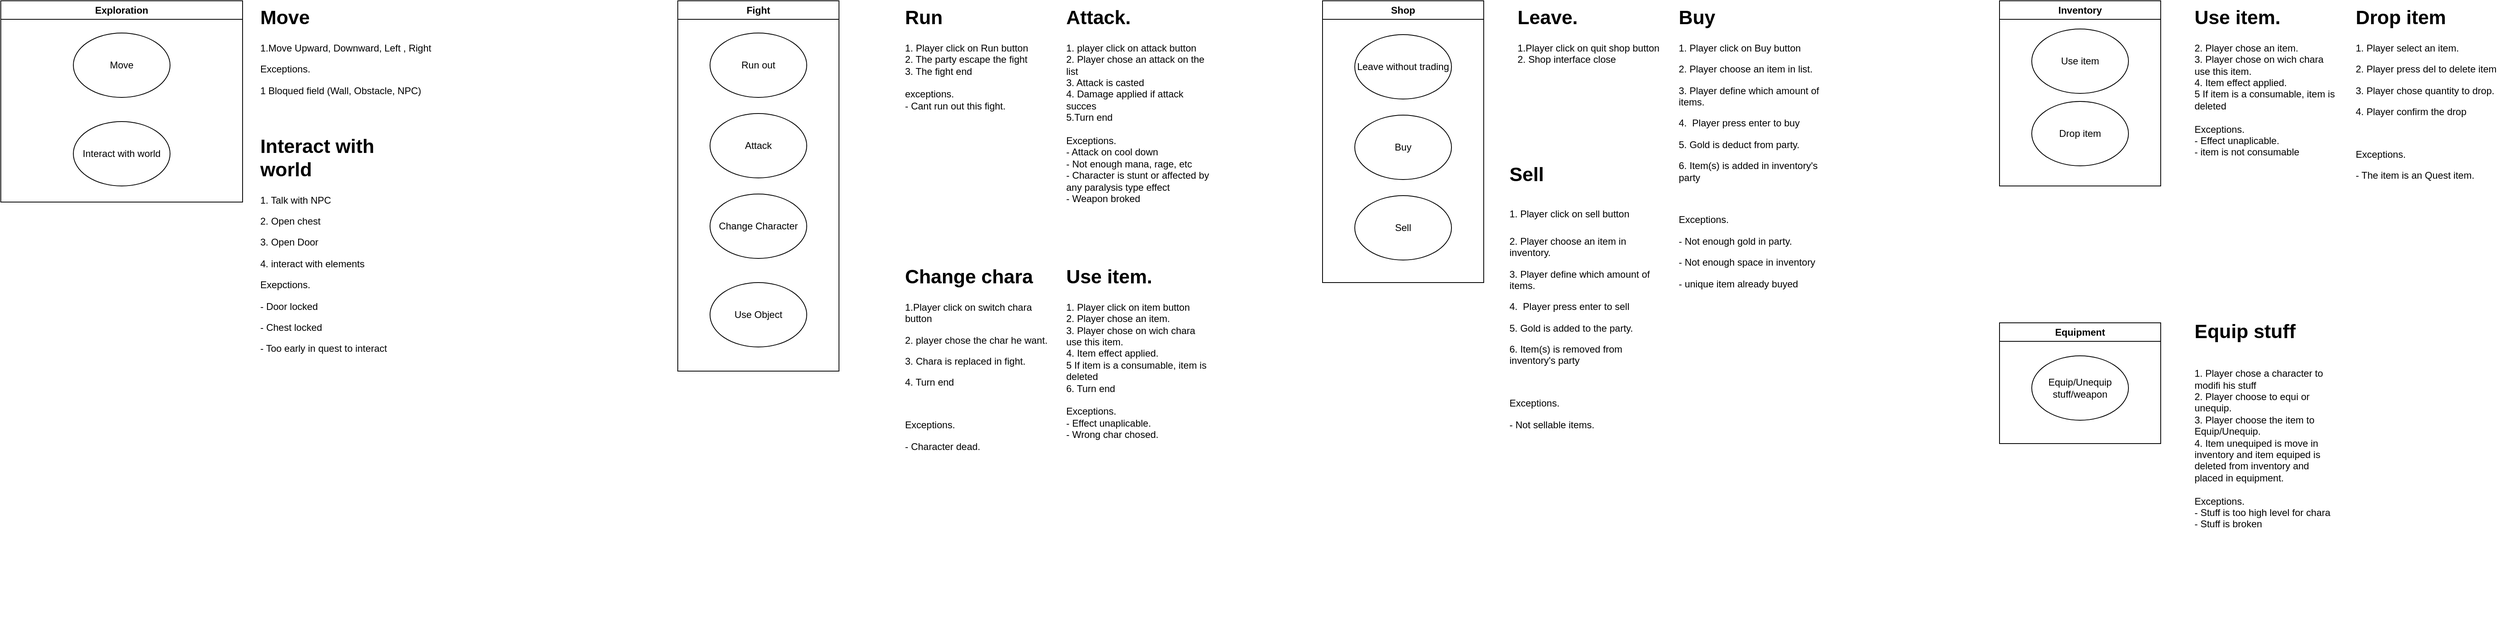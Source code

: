 <mxfile version="24.2.5" type="device">
  <diagram name="Page-1" id="x0_igtPXV6naOGxpov4l">
    <mxGraphModel dx="2277" dy="1473" grid="1" gridSize="10" guides="1" tooltips="1" connect="1" arrows="1" fold="1" page="1" pageScale="1" pageWidth="827" pageHeight="1169" math="0" shadow="0">
      <root>
        <mxCell id="0" />
        <mxCell id="1" parent="0" />
        <mxCell id="2QnAGt9f6g5Ijg59R1Jx-1" value="Exploration" style="swimlane;whiteSpace=wrap;html=1;" vertex="1" parent="1">
          <mxGeometry x="40" y="40" width="300" height="250" as="geometry" />
        </mxCell>
        <mxCell id="2QnAGt9f6g5Ijg59R1Jx-6" value="Move" style="ellipse;whiteSpace=wrap;html=1;" vertex="1" parent="2QnAGt9f6g5Ijg59R1Jx-1">
          <mxGeometry x="90" y="40" width="120" height="80" as="geometry" />
        </mxCell>
        <mxCell id="2QnAGt9f6g5Ijg59R1Jx-7" value="Interact with world" style="ellipse;whiteSpace=wrap;html=1;" vertex="1" parent="2QnAGt9f6g5Ijg59R1Jx-1">
          <mxGeometry x="90" y="150" width="120" height="80" as="geometry" />
        </mxCell>
        <mxCell id="2QnAGt9f6g5Ijg59R1Jx-2" value="Fight" style="swimlane;whiteSpace=wrap;html=1;" vertex="1" parent="1">
          <mxGeometry x="880" y="40" width="200" height="460" as="geometry" />
        </mxCell>
        <mxCell id="2QnAGt9f6g5Ijg59R1Jx-12" value="Run out" style="ellipse;whiteSpace=wrap;html=1;" vertex="1" parent="2QnAGt9f6g5Ijg59R1Jx-2">
          <mxGeometry x="40" y="40" width="120" height="80" as="geometry" />
        </mxCell>
        <mxCell id="2QnAGt9f6g5Ijg59R1Jx-13" value="Attack" style="ellipse;whiteSpace=wrap;html=1;" vertex="1" parent="2QnAGt9f6g5Ijg59R1Jx-2">
          <mxGeometry x="40" y="140" width="120" height="80" as="geometry" />
        </mxCell>
        <mxCell id="2QnAGt9f6g5Ijg59R1Jx-14" value="Change Character" style="ellipse;whiteSpace=wrap;html=1;" vertex="1" parent="2QnAGt9f6g5Ijg59R1Jx-2">
          <mxGeometry x="40" y="240" width="120" height="80" as="geometry" />
        </mxCell>
        <mxCell id="2QnAGt9f6g5Ijg59R1Jx-15" value="Use Object" style="ellipse;whiteSpace=wrap;html=1;" vertex="1" parent="2QnAGt9f6g5Ijg59R1Jx-2">
          <mxGeometry x="40" y="350" width="120" height="80" as="geometry" />
        </mxCell>
        <mxCell id="2QnAGt9f6g5Ijg59R1Jx-3" value="Shop" style="swimlane;whiteSpace=wrap;html=1;" vertex="1" parent="1">
          <mxGeometry x="1680" y="40" width="200" height="350" as="geometry" />
        </mxCell>
        <mxCell id="2QnAGt9f6g5Ijg59R1Jx-20" value="Buy" style="ellipse;whiteSpace=wrap;html=1;" vertex="1" parent="2QnAGt9f6g5Ijg59R1Jx-3">
          <mxGeometry x="40" y="142" width="120" height="80" as="geometry" />
        </mxCell>
        <mxCell id="2QnAGt9f6g5Ijg59R1Jx-21" value="Sell" style="ellipse;whiteSpace=wrap;html=1;" vertex="1" parent="2QnAGt9f6g5Ijg59R1Jx-3">
          <mxGeometry x="40" y="242" width="120" height="80" as="geometry" />
        </mxCell>
        <mxCell id="2QnAGt9f6g5Ijg59R1Jx-22" value="Leave without trading" style="ellipse;whiteSpace=wrap;html=1;" vertex="1" parent="2QnAGt9f6g5Ijg59R1Jx-3">
          <mxGeometry x="40" y="42" width="120" height="80" as="geometry" />
        </mxCell>
        <mxCell id="2QnAGt9f6g5Ijg59R1Jx-5" value="Inventory" style="swimlane;whiteSpace=wrap;html=1;" vertex="1" parent="1">
          <mxGeometry x="2520" y="40" width="200" height="230" as="geometry" />
        </mxCell>
        <mxCell id="2QnAGt9f6g5Ijg59R1Jx-26" value="Use item" style="ellipse;whiteSpace=wrap;html=1;" vertex="1" parent="2QnAGt9f6g5Ijg59R1Jx-5">
          <mxGeometry x="40" y="35" width="120" height="80" as="geometry" />
        </mxCell>
        <mxCell id="2QnAGt9f6g5Ijg59R1Jx-27" value="Drop item" style="ellipse;whiteSpace=wrap;html=1;" vertex="1" parent="2QnAGt9f6g5Ijg59R1Jx-5">
          <mxGeometry x="40" y="125" width="120" height="80" as="geometry" />
        </mxCell>
        <mxCell id="2QnAGt9f6g5Ijg59R1Jx-9" value="&lt;h1 style=&quot;margin-top: 0px;&quot;&gt;Move&lt;/h1&gt;&lt;p&gt;1.Move Upward, Downward, Left , Right&lt;/p&gt;&lt;p&gt;Exceptions.&lt;/p&gt;&lt;p&gt;1 Bloqued field (Wall, Obstacle, NPC)&lt;/p&gt;" style="text;html=1;whiteSpace=wrap;overflow=hidden;rounded=0;" vertex="1" parent="1">
          <mxGeometry x="360" y="40" width="240" height="130" as="geometry" />
        </mxCell>
        <mxCell id="2QnAGt9f6g5Ijg59R1Jx-10" value="&lt;h1 style=&quot;margin-top: 0px;&quot;&gt;Interact with world&lt;/h1&gt;&lt;p&gt;1. Talk with NPC&lt;/p&gt;&lt;p&gt;2. Open chest&lt;/p&gt;&lt;p&gt;3. Open Door&lt;/p&gt;&lt;p&gt;4. interact with elements&lt;/p&gt;&lt;p&gt;Exepctions.&lt;/p&gt;&lt;p&gt;- Door locked&lt;/p&gt;&lt;p&gt;- Chest locked&lt;/p&gt;&lt;p&gt;- Too early in quest to interact&lt;/p&gt;" style="text;html=1;whiteSpace=wrap;overflow=hidden;rounded=0;" vertex="1" parent="1">
          <mxGeometry x="360" y="200" width="180" height="290" as="geometry" />
        </mxCell>
        <mxCell id="2QnAGt9f6g5Ijg59R1Jx-16" value="&lt;h1 style=&quot;margin-top: 0px;&quot;&gt;Run&lt;/h1&gt;&lt;div&gt;1. Player click on Run button&lt;/div&gt;&lt;div&gt;2. The party escape the fight&lt;br&gt;3. The fight end&amp;nbsp;&lt;/div&gt;&lt;div&gt;&lt;br&gt;&lt;/div&gt;&lt;div&gt;exceptions.&lt;br&gt;- Cant run out this fight.&lt;/div&gt;" style="text;html=1;whiteSpace=wrap;overflow=hidden;rounded=0;" vertex="1" parent="1">
          <mxGeometry x="1160" y="40" width="180" height="150" as="geometry" />
        </mxCell>
        <mxCell id="2QnAGt9f6g5Ijg59R1Jx-17" value="&lt;h1 style=&quot;margin-top: 0px;&quot;&gt;Attack.&lt;/h1&gt;&lt;div&gt;1. player click on attack button&lt;/div&gt;&lt;div&gt;2. Player chose an attack on the list&lt;/div&gt;&lt;div&gt;3. Attack is casted&lt;/div&gt;&lt;div&gt;4. Damage applied if attack succes&lt;/div&gt;&lt;div&gt;5.Turn end&lt;/div&gt;&lt;div&gt;&lt;br&gt;&lt;/div&gt;&lt;div&gt;Exceptions.&lt;/div&gt;&lt;div&gt;- Attack on cool down&lt;/div&gt;&lt;div&gt;- Not enough mana, rage, etc&lt;/div&gt;&lt;div&gt;- Character is stunt or affected by any paralysis type effect&lt;/div&gt;&lt;div&gt;- Weapon broked&lt;/div&gt;" style="text;html=1;whiteSpace=wrap;overflow=hidden;rounded=0;" vertex="1" parent="1">
          <mxGeometry x="1360" y="40" width="180" height="260" as="geometry" />
        </mxCell>
        <mxCell id="2QnAGt9f6g5Ijg59R1Jx-18" value="&lt;h1 style=&quot;margin-top: 0px;&quot;&gt;Change chara&lt;/h1&gt;&lt;p&gt;1.Player click on switch chara button&lt;/p&gt;&lt;p&gt;2. player chose the char he want.&lt;/p&gt;&lt;p&gt;3. Chara is replaced in fight.&lt;/p&gt;&lt;p&gt;4. Turn end&lt;/p&gt;&lt;p&gt;&lt;br&gt;&lt;/p&gt;&lt;p&gt;Exceptions.&lt;/p&gt;&lt;p&gt;- Character dead.&lt;/p&gt;" style="text;html=1;whiteSpace=wrap;overflow=hidden;rounded=0;" vertex="1" parent="1">
          <mxGeometry x="1160" y="362" width="180" height="250" as="geometry" />
        </mxCell>
        <mxCell id="2QnAGt9f6g5Ijg59R1Jx-19" value="&lt;h1 style=&quot;margin-top: 0px;&quot;&gt;Use item.&lt;/h1&gt;&lt;div&gt;1. Player click on item button&lt;/div&gt;&lt;div&gt;2. Player chose an item.&lt;br&gt;3. Player chose on wich chara use this item.&lt;/div&gt;&lt;div&gt;4. Item effect applied.&lt;/div&gt;&lt;div&gt;5 If item is a consumable, item is deleted&lt;/div&gt;&lt;div&gt;6. Turn end&lt;/div&gt;&lt;div&gt;&lt;br&gt;&lt;/div&gt;&lt;div&gt;Exceptions.&lt;/div&gt;&lt;div&gt;- Effect unaplicable.&lt;/div&gt;&lt;div&gt;- Wrong char chosed.&lt;/div&gt;" style="text;html=1;whiteSpace=wrap;overflow=hidden;rounded=0;" vertex="1" parent="1">
          <mxGeometry x="1360" y="362" width="180" height="318" as="geometry" />
        </mxCell>
        <mxCell id="2QnAGt9f6g5Ijg59R1Jx-23" value="&lt;h1 style=&quot;margin-top: 0px;&quot;&gt;Leave.&lt;/h1&gt;&lt;div&gt;1.Player click on quit shop button&lt;/div&gt;&lt;div&gt;2. Shop interface close&lt;/div&gt;&lt;div&gt;&lt;br&gt;&lt;/div&gt;" style="text;html=1;whiteSpace=wrap;overflow=hidden;rounded=0;" vertex="1" parent="1">
          <mxGeometry x="1920" y="40" width="180" height="100" as="geometry" />
        </mxCell>
        <mxCell id="2QnAGt9f6g5Ijg59R1Jx-24" value="&lt;h1 style=&quot;margin-top: 0px;&quot;&gt;Buy&lt;/h1&gt;&lt;p&gt;1. Player click on Buy button&lt;/p&gt;&lt;p&gt;2. Player choose an item in list.&lt;/p&gt;&lt;p&gt;3. Player define which amount of items.&lt;/p&gt;&lt;p&gt;4.&amp;nbsp; Player press enter to buy&lt;/p&gt;&lt;p&gt;5. Gold is deduct from party.&lt;br&gt;&lt;/p&gt;&lt;p&gt;6. Item(s) is added in inventory&#39;s party&lt;/p&gt;&lt;p&gt;&lt;br&gt;&lt;/p&gt;&lt;p&gt;Exceptions.&lt;/p&gt;&lt;p&gt;- Not enough gold in party.&lt;/p&gt;&lt;p&gt;- Not enough space in inventory&lt;/p&gt;&lt;p&gt;- unique item already buyed&lt;/p&gt;&lt;p&gt;&lt;br&gt;&lt;/p&gt;" style="text;html=1;whiteSpace=wrap;overflow=hidden;rounded=0;" vertex="1" parent="1">
          <mxGeometry x="2120" y="40" width="180" height="380" as="geometry" />
        </mxCell>
        <mxCell id="2QnAGt9f6g5Ijg59R1Jx-25" value="&lt;h1 style=&quot;margin-top: 0px;&quot;&gt;&lt;span style=&quot;background-color: initial;&quot;&gt;Sell&lt;/span&gt;&lt;/h1&gt;&lt;h1 style=&quot;margin-top: 0px;&quot;&gt;&lt;span style=&quot;background-color: initial; font-size: 12px; font-weight: normal;&quot;&gt;1. Player click on sell button&lt;/span&gt;&lt;br&gt;&lt;/h1&gt;&lt;p&gt;2. Player choose an item in inventory.&lt;/p&gt;&lt;p&gt;3. Player define which amount of&amp;nbsp; items.&lt;/p&gt;&lt;p&gt;4.&amp;nbsp; Player press enter to sell&lt;/p&gt;&lt;p&gt;5. Gold is added&lt;span style=&quot;background-color: initial;&quot;&gt;&amp;nbsp;to the party.&lt;/span&gt;&lt;/p&gt;&lt;p&gt;6. Item(s) is removed from inventory&#39;s party&lt;/p&gt;&lt;p&gt;&lt;br&gt;&lt;/p&gt;&lt;p&gt;Exceptions.&lt;/p&gt;&lt;p&gt;- Not sellable items.&lt;/p&gt;&lt;p&gt;&lt;br&gt;&lt;/p&gt;" style="text;html=1;whiteSpace=wrap;overflow=hidden;rounded=0;" vertex="1" parent="1">
          <mxGeometry x="1910" y="235" width="180" height="355" as="geometry" />
        </mxCell>
        <mxCell id="2QnAGt9f6g5Ijg59R1Jx-34" value="&lt;h1 style=&quot;margin-top: 0px;&quot;&gt;Use item.&lt;/h1&gt;&lt;div&gt;&lt;span style=&quot;background-color: initial;&quot;&gt;2. Player chose an item.&lt;/span&gt;&lt;br&gt;&lt;/div&gt;&lt;div&gt;3. Player chose on wich chara use this item.&lt;/div&gt;&lt;div&gt;4. Item effect applied.&lt;/div&gt;&lt;div&gt;5 If item is a consumable, item is deleted&lt;/div&gt;&lt;div&gt;&lt;br&gt;&lt;/div&gt;&lt;div&gt;Exceptions.&lt;/div&gt;&lt;div&gt;- Effect unaplicable.&lt;/div&gt;&lt;div&gt;- item is not consumable&lt;/div&gt;" style="text;html=1;whiteSpace=wrap;overflow=hidden;rounded=0;" vertex="1" parent="1">
          <mxGeometry x="2760" y="40" width="180" height="220" as="geometry" />
        </mxCell>
        <mxCell id="2QnAGt9f6g5Ijg59R1Jx-35" value="&lt;h1 style=&quot;margin-top: 0px;&quot;&gt;Drop item&lt;/h1&gt;&lt;p&gt;1. Player select an item.&lt;/p&gt;&lt;p&gt;2. Player press del to delete item&lt;/p&gt;&lt;p&gt;3. Player chose quantity to drop.&lt;/p&gt;&lt;p&gt;4. Player confirm the drop&lt;/p&gt;&lt;p&gt;&lt;br&gt;&lt;/p&gt;&lt;p&gt;Exceptions.&lt;/p&gt;&lt;p&gt;- The item is an Quest item.&lt;/p&gt;" style="text;html=1;whiteSpace=wrap;overflow=hidden;rounded=0;" vertex="1" parent="1">
          <mxGeometry x="2960" y="40" width="180" height="240" as="geometry" />
        </mxCell>
        <mxCell id="2QnAGt9f6g5Ijg59R1Jx-36" value="&lt;h1 style=&quot;margin-top: 0px;&quot;&gt;Equip stuff&lt;/h1&gt;&lt;div&gt;&lt;br&gt;&lt;/div&gt;&lt;div&gt;1. Player chose a character to modifi his stuff&lt;/div&gt;&lt;div&gt;2. Player choose to equi or unequip.&lt;br&gt;3. Player choose the item to Equip/Unequip.&lt;br&gt;4. Item unequiped is move in inventory and item equiped is deleted from inventory and placed in equipment.&lt;/div&gt;&lt;div&gt;&lt;br&gt;&lt;/div&gt;&lt;div&gt;Exceptions.&lt;/div&gt;&lt;div&gt;- Stuff is too high level for chara&lt;/div&gt;&lt;div&gt;- Stuff is broken&lt;/div&gt;" style="text;html=1;whiteSpace=wrap;overflow=hidden;rounded=0;" vertex="1" parent="1">
          <mxGeometry x="2760" y="430" width="180" height="400" as="geometry" />
        </mxCell>
        <mxCell id="2QnAGt9f6g5Ijg59R1Jx-37" value="Equipment" style="swimlane;whiteSpace=wrap;html=1;" vertex="1" parent="1">
          <mxGeometry x="2520" y="440" width="200" height="150" as="geometry" />
        </mxCell>
        <mxCell id="2QnAGt9f6g5Ijg59R1Jx-28" value="Equip/Unequip stuff/weapon" style="ellipse;whiteSpace=wrap;html=1;" vertex="1" parent="2QnAGt9f6g5Ijg59R1Jx-37">
          <mxGeometry x="40" y="41" width="120" height="80" as="geometry" />
        </mxCell>
      </root>
    </mxGraphModel>
  </diagram>
</mxfile>
